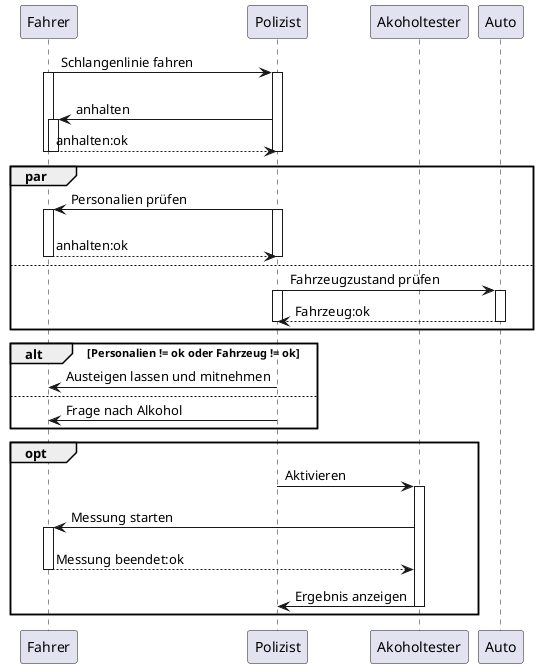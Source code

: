@startuml
participant Fahrer
participant Polizist
participant Akoholtester
participant Auto

Fahrer -> Polizist: Schlangenlinie fahren
activate Fahrer
activate Polizist

||15||
Polizist -> Fahrer: anhalten
activate Fahrer
Fahrer --> Polizist: anhalten:ok
deactivate Polizist
deactivate Fahrer
deactivate Fahrer

par
  Polizist -> Fahrer: Personalien prüfen
  activate Polizist
  activate Fahrer
  ||15||
  Fahrer --> Polizist: anhalten:ok
  deactivate Polizist
  deactivate Fahrer
else
  Polizist -> Auto: Fahrzeugzustand prüfen
  activate Polizist
  activate Auto
  Auto --> Polizist: Fahrzeug:ok
  deactivate Polizist
  deactivate Auto
end

alt Personalien != ok oder Fahrzeug != ok
  Polizist -> Fahrer: Austeigen lassen und mitnehmen
else
  Polizist -> Fahrer: Frage nach Alkohol
end

opt
  Polizist -> Akoholtester: Aktivieren
  activate Akoholtester
  ||10||
  Akoholtester -> Fahrer: Messung starten
  activate Fahrer
  ||10||
  Fahrer --> Akoholtester: Messung beendet:ok
  deactivate Fahrer
  ||5||
  Akoholtester -> Polizist: Ergebnis anzeigen
  deactivate Akoholtester
end
@enduml
